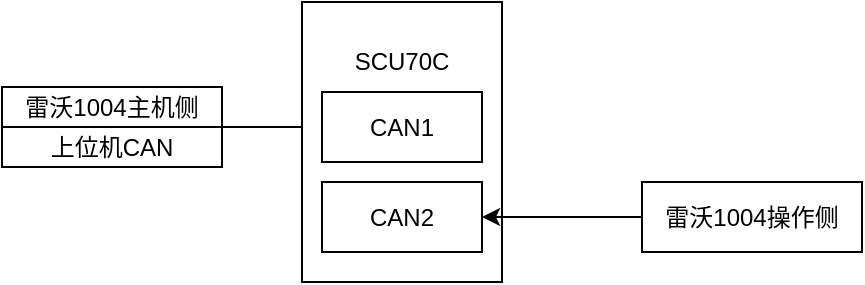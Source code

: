 <mxfile version="24.7.16">
  <diagram name="第 1 页" id="l_ECH8oxYfWLNMfvVX5i">
    <mxGraphModel dx="574" dy="295" grid="1" gridSize="10" guides="1" tooltips="1" connect="1" arrows="1" fold="1" page="1" pageScale="1" pageWidth="827" pageHeight="2000" math="0" shadow="0">
      <root>
        <mxCell id="0" />
        <mxCell id="1" parent="0" />
        <mxCell id="_JeHw44taUDLbDJ89pcT-1" value="雷沃1004主机侧" style="rounded=0;whiteSpace=wrap;html=1;" vertex="1" parent="1">
          <mxGeometry x="230" y="312.5" width="110" height="20" as="geometry" />
        </mxCell>
        <mxCell id="_JeHw44taUDLbDJ89pcT-13" style="edgeStyle=orthogonalEdgeStyle;rounded=0;orthogonalLoop=1;jettySize=auto;html=1;exitX=1;exitY=0;exitDx=0;exitDy=0;entryX=0;entryY=0.5;entryDx=0;entryDy=0;" edge="1" parent="1" source="_JeHw44taUDLbDJ89pcT-2" target="_JeHw44taUDLbDJ89pcT-6">
          <mxGeometry relative="1" as="geometry">
            <Array as="points">
              <mxPoint x="350" y="333" />
              <mxPoint x="350" y="333" />
            </Array>
          </mxGeometry>
        </mxCell>
        <mxCell id="_JeHw44taUDLbDJ89pcT-2" value="上位机CAN" style="rounded=0;whiteSpace=wrap;html=1;" vertex="1" parent="1">
          <mxGeometry x="230" y="332.5" width="110" height="20" as="geometry" />
        </mxCell>
        <mxCell id="_JeHw44taUDLbDJ89pcT-5" value="" style="rounded=0;whiteSpace=wrap;html=1;" vertex="1" parent="1">
          <mxGeometry x="380" y="270" width="100" height="140" as="geometry" />
        </mxCell>
        <mxCell id="_JeHw44taUDLbDJ89pcT-6" value="CAN1" style="rounded=0;whiteSpace=wrap;html=1;" vertex="1" parent="1">
          <mxGeometry x="390" y="315" width="80" height="35" as="geometry" />
        </mxCell>
        <mxCell id="_JeHw44taUDLbDJ89pcT-7" value="CAN2" style="rounded=0;whiteSpace=wrap;html=1;" vertex="1" parent="1">
          <mxGeometry x="390" y="360" width="80" height="35" as="geometry" />
        </mxCell>
        <mxCell id="_JeHw44taUDLbDJ89pcT-8" value="SCU70C" style="text;html=1;align=center;verticalAlign=middle;whiteSpace=wrap;rounded=0;" vertex="1" parent="1">
          <mxGeometry x="400" y="285" width="60" height="30" as="geometry" />
        </mxCell>
        <mxCell id="_JeHw44taUDLbDJ89pcT-12" style="edgeStyle=orthogonalEdgeStyle;rounded=0;orthogonalLoop=1;jettySize=auto;html=1;exitX=0;exitY=0.5;exitDx=0;exitDy=0;entryX=1;entryY=0.5;entryDx=0;entryDy=0;" edge="1" parent="1" source="_JeHw44taUDLbDJ89pcT-11" target="_JeHw44taUDLbDJ89pcT-7">
          <mxGeometry relative="1" as="geometry" />
        </mxCell>
        <mxCell id="_JeHw44taUDLbDJ89pcT-11" value="雷沃1004操作侧" style="rounded=0;whiteSpace=wrap;html=1;" vertex="1" parent="1">
          <mxGeometry x="550" y="360" width="110" height="35" as="geometry" />
        </mxCell>
      </root>
    </mxGraphModel>
  </diagram>
</mxfile>
